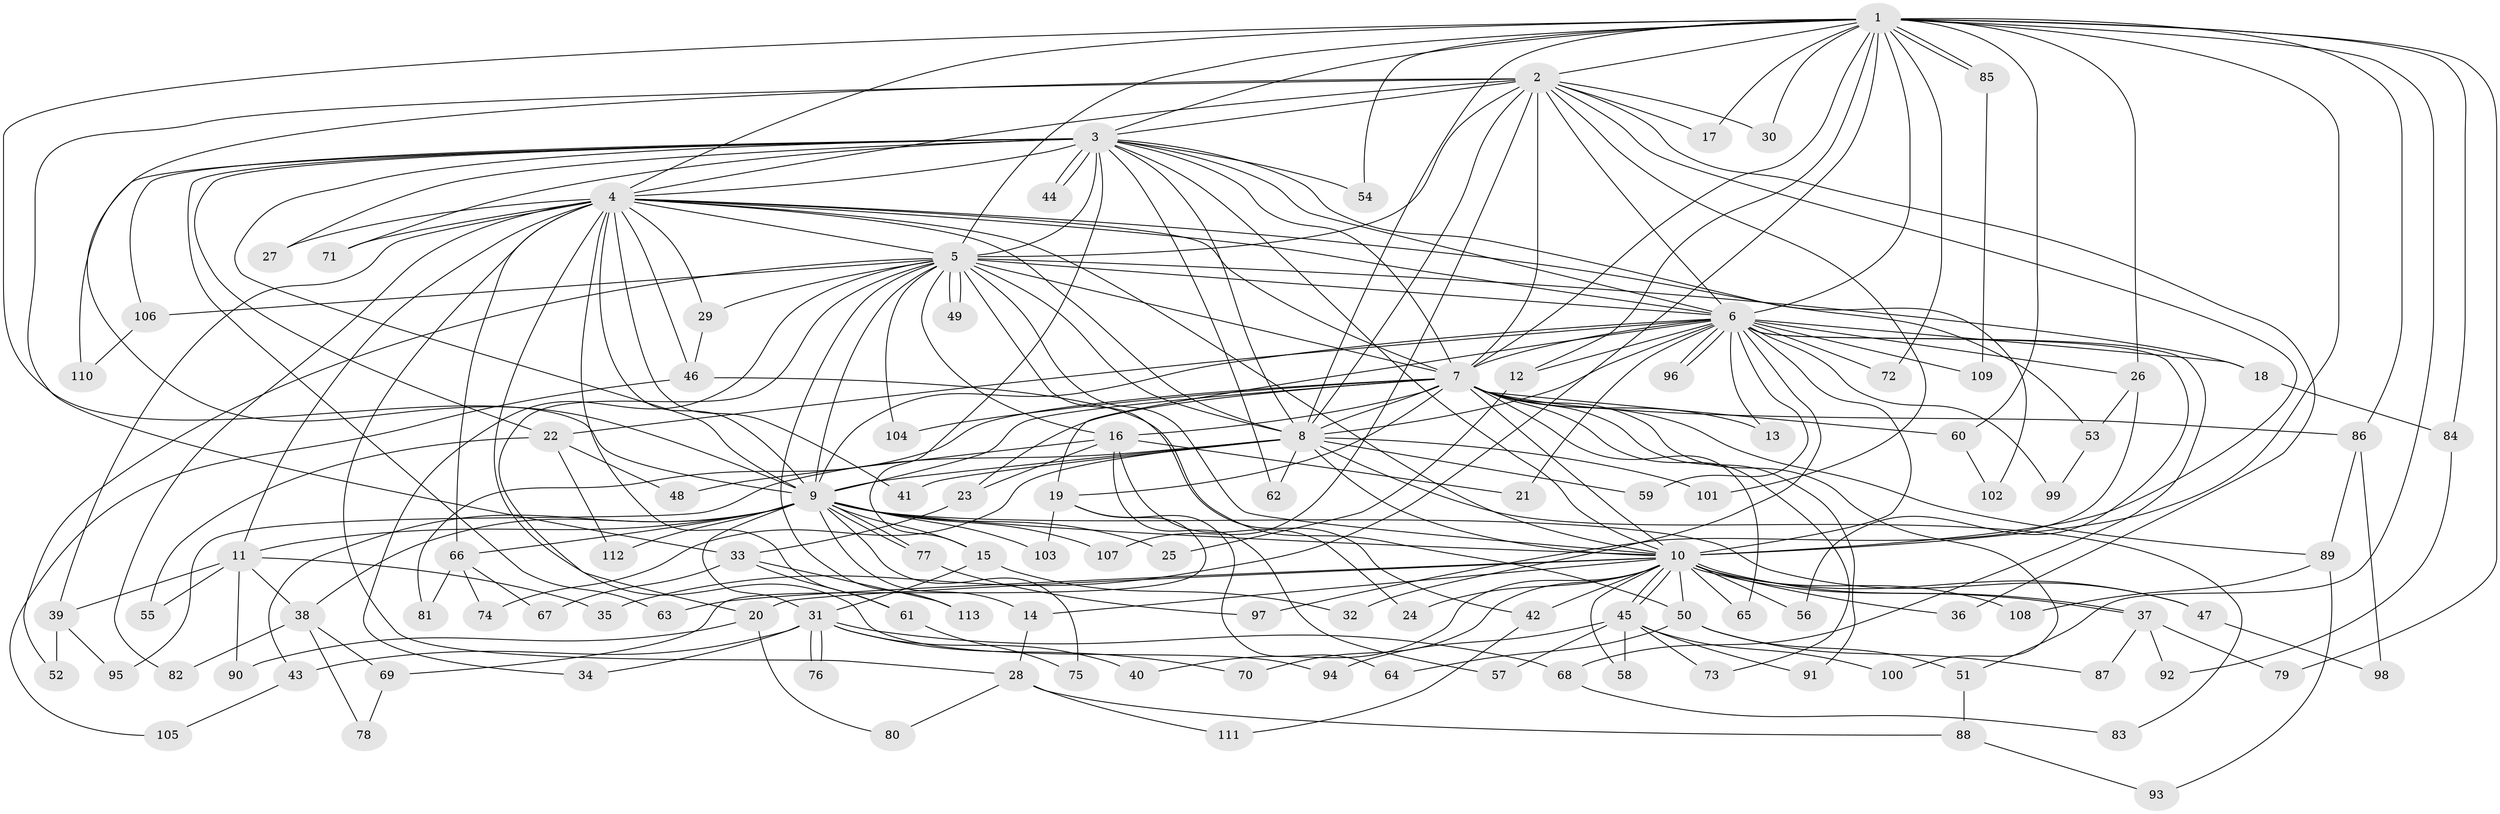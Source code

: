 // coarse degree distribution, {20: 0.022988505747126436, 13: 0.011494252873563218, 17: 0.011494252873563218, 24: 0.011494252873563218, 22: 0.034482758620689655, 30: 0.011494252873563218, 3: 0.19540229885057472, 2: 0.5172413793103449, 4: 0.05747126436781609, 7: 0.022988505747126436, 5: 0.06896551724137931, 6: 0.022988505747126436, 1: 0.011494252873563218}
// Generated by graph-tools (version 1.1) at 2025/51/02/27/25 19:51:52]
// undirected, 113 vertices, 251 edges
graph export_dot {
graph [start="1"]
  node [color=gray90,style=filled];
  1;
  2;
  3;
  4;
  5;
  6;
  7;
  8;
  9;
  10;
  11;
  12;
  13;
  14;
  15;
  16;
  17;
  18;
  19;
  20;
  21;
  22;
  23;
  24;
  25;
  26;
  27;
  28;
  29;
  30;
  31;
  32;
  33;
  34;
  35;
  36;
  37;
  38;
  39;
  40;
  41;
  42;
  43;
  44;
  45;
  46;
  47;
  48;
  49;
  50;
  51;
  52;
  53;
  54;
  55;
  56;
  57;
  58;
  59;
  60;
  61;
  62;
  63;
  64;
  65;
  66;
  67;
  68;
  69;
  70;
  71;
  72;
  73;
  74;
  75;
  76;
  77;
  78;
  79;
  80;
  81;
  82;
  83;
  84;
  85;
  86;
  87;
  88;
  89;
  90;
  91;
  92;
  93;
  94;
  95;
  96;
  97;
  98;
  99;
  100;
  101;
  102;
  103;
  104;
  105;
  106;
  107;
  108;
  109;
  110;
  111;
  112;
  113;
  1 -- 2;
  1 -- 3;
  1 -- 4;
  1 -- 5;
  1 -- 6;
  1 -- 7;
  1 -- 8;
  1 -- 9;
  1 -- 10;
  1 -- 12;
  1 -- 17;
  1 -- 26;
  1 -- 30;
  1 -- 35;
  1 -- 51;
  1 -- 54;
  1 -- 60;
  1 -- 72;
  1 -- 79;
  1 -- 84;
  1 -- 85;
  1 -- 85;
  1 -- 86;
  2 -- 3;
  2 -- 4;
  2 -- 5;
  2 -- 6;
  2 -- 7;
  2 -- 8;
  2 -- 9;
  2 -- 10;
  2 -- 17;
  2 -- 30;
  2 -- 33;
  2 -- 36;
  2 -- 101;
  2 -- 107;
  3 -- 4;
  3 -- 5;
  3 -- 6;
  3 -- 7;
  3 -- 8;
  3 -- 9;
  3 -- 10;
  3 -- 15;
  3 -- 22;
  3 -- 27;
  3 -- 44;
  3 -- 44;
  3 -- 54;
  3 -- 62;
  3 -- 63;
  3 -- 71;
  3 -- 102;
  3 -- 106;
  3 -- 110;
  4 -- 5;
  4 -- 6;
  4 -- 7;
  4 -- 8;
  4 -- 9;
  4 -- 10;
  4 -- 11;
  4 -- 27;
  4 -- 28;
  4 -- 29;
  4 -- 39;
  4 -- 41;
  4 -- 46;
  4 -- 53;
  4 -- 61;
  4 -- 66;
  4 -- 71;
  4 -- 82;
  4 -- 94;
  5 -- 6;
  5 -- 7;
  5 -- 8;
  5 -- 9;
  5 -- 10;
  5 -- 16;
  5 -- 18;
  5 -- 20;
  5 -- 29;
  5 -- 34;
  5 -- 42;
  5 -- 49;
  5 -- 49;
  5 -- 52;
  5 -- 104;
  5 -- 106;
  5 -- 113;
  6 -- 7;
  6 -- 8;
  6 -- 9;
  6 -- 10;
  6 -- 12;
  6 -- 13;
  6 -- 18;
  6 -- 19;
  6 -- 21;
  6 -- 22;
  6 -- 26;
  6 -- 32;
  6 -- 56;
  6 -- 59;
  6 -- 68;
  6 -- 72;
  6 -- 96;
  6 -- 96;
  6 -- 99;
  6 -- 109;
  7 -- 8;
  7 -- 9;
  7 -- 10;
  7 -- 13;
  7 -- 16;
  7 -- 19;
  7 -- 23;
  7 -- 60;
  7 -- 65;
  7 -- 73;
  7 -- 81;
  7 -- 86;
  7 -- 89;
  7 -- 91;
  7 -- 100;
  7 -- 104;
  8 -- 9;
  8 -- 10;
  8 -- 41;
  8 -- 59;
  8 -- 62;
  8 -- 74;
  8 -- 83;
  8 -- 95;
  8 -- 101;
  9 -- 10;
  9 -- 11;
  9 -- 14;
  9 -- 15;
  9 -- 25;
  9 -- 31;
  9 -- 38;
  9 -- 43;
  9 -- 47;
  9 -- 66;
  9 -- 75;
  9 -- 77;
  9 -- 77;
  9 -- 103;
  9 -- 107;
  9 -- 112;
  10 -- 14;
  10 -- 20;
  10 -- 24;
  10 -- 36;
  10 -- 37;
  10 -- 37;
  10 -- 40;
  10 -- 42;
  10 -- 45;
  10 -- 45;
  10 -- 47;
  10 -- 50;
  10 -- 56;
  10 -- 58;
  10 -- 63;
  10 -- 65;
  10 -- 70;
  10 -- 108;
  11 -- 35;
  11 -- 38;
  11 -- 39;
  11 -- 55;
  11 -- 90;
  12 -- 25;
  14 -- 28;
  15 -- 31;
  15 -- 32;
  16 -- 21;
  16 -- 23;
  16 -- 24;
  16 -- 48;
  16 -- 57;
  18 -- 84;
  19 -- 64;
  19 -- 69;
  19 -- 103;
  20 -- 80;
  20 -- 90;
  22 -- 48;
  22 -- 55;
  22 -- 112;
  23 -- 33;
  26 -- 53;
  26 -- 97;
  28 -- 80;
  28 -- 88;
  28 -- 111;
  29 -- 46;
  31 -- 34;
  31 -- 40;
  31 -- 43;
  31 -- 68;
  31 -- 70;
  31 -- 76;
  31 -- 76;
  33 -- 61;
  33 -- 67;
  33 -- 113;
  37 -- 79;
  37 -- 87;
  37 -- 92;
  38 -- 69;
  38 -- 78;
  38 -- 82;
  39 -- 52;
  39 -- 95;
  42 -- 111;
  43 -- 105;
  45 -- 57;
  45 -- 58;
  45 -- 73;
  45 -- 91;
  45 -- 94;
  45 -- 100;
  46 -- 50;
  46 -- 105;
  47 -- 98;
  50 -- 51;
  50 -- 64;
  50 -- 87;
  51 -- 88;
  53 -- 99;
  60 -- 102;
  61 -- 75;
  66 -- 67;
  66 -- 74;
  66 -- 81;
  68 -- 83;
  69 -- 78;
  77 -- 97;
  84 -- 92;
  85 -- 109;
  86 -- 89;
  86 -- 98;
  88 -- 93;
  89 -- 93;
  89 -- 108;
  106 -- 110;
}
